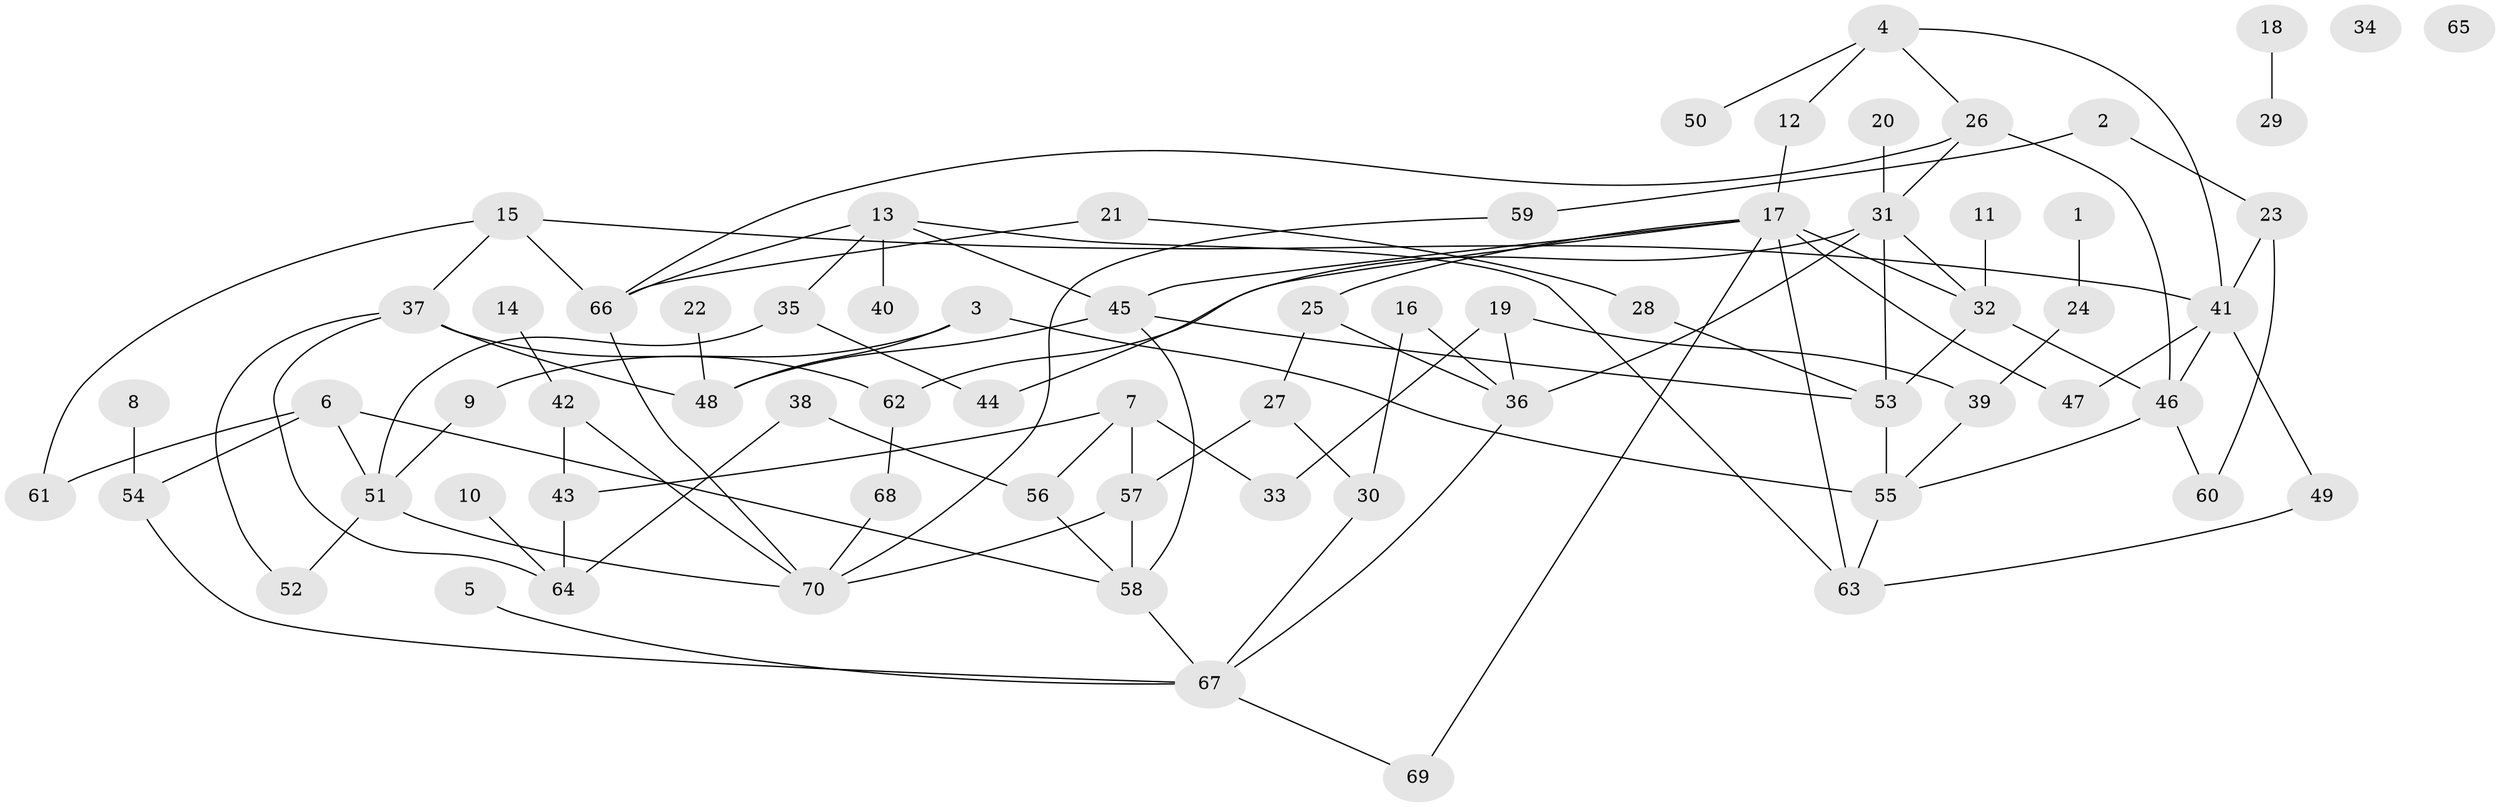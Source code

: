// Generated by graph-tools (version 1.1) at 2025/49/03/09/25 03:49:07]
// undirected, 70 vertices, 105 edges
graph export_dot {
graph [start="1"]
  node [color=gray90,style=filled];
  1;
  2;
  3;
  4;
  5;
  6;
  7;
  8;
  9;
  10;
  11;
  12;
  13;
  14;
  15;
  16;
  17;
  18;
  19;
  20;
  21;
  22;
  23;
  24;
  25;
  26;
  27;
  28;
  29;
  30;
  31;
  32;
  33;
  34;
  35;
  36;
  37;
  38;
  39;
  40;
  41;
  42;
  43;
  44;
  45;
  46;
  47;
  48;
  49;
  50;
  51;
  52;
  53;
  54;
  55;
  56;
  57;
  58;
  59;
  60;
  61;
  62;
  63;
  64;
  65;
  66;
  67;
  68;
  69;
  70;
  1 -- 24;
  2 -- 23;
  2 -- 59;
  3 -- 9;
  3 -- 48;
  3 -- 55;
  4 -- 12;
  4 -- 26;
  4 -- 41;
  4 -- 50;
  5 -- 67;
  6 -- 51;
  6 -- 54;
  6 -- 58;
  6 -- 61;
  7 -- 33;
  7 -- 43;
  7 -- 56;
  7 -- 57;
  8 -- 54;
  9 -- 51;
  10 -- 64;
  11 -- 32;
  12 -- 17;
  13 -- 35;
  13 -- 40;
  13 -- 45;
  13 -- 63;
  13 -- 66;
  14 -- 42;
  15 -- 37;
  15 -- 41;
  15 -- 61;
  15 -- 66;
  16 -- 30;
  16 -- 36;
  17 -- 25;
  17 -- 32;
  17 -- 44;
  17 -- 45;
  17 -- 47;
  17 -- 63;
  17 -- 69;
  18 -- 29;
  19 -- 33;
  19 -- 36;
  19 -- 39;
  20 -- 31;
  21 -- 28;
  21 -- 66;
  22 -- 48;
  23 -- 41;
  23 -- 60;
  24 -- 39;
  25 -- 27;
  25 -- 36;
  26 -- 31;
  26 -- 46;
  26 -- 66;
  27 -- 30;
  27 -- 57;
  28 -- 53;
  30 -- 67;
  31 -- 32;
  31 -- 36;
  31 -- 53;
  31 -- 62;
  32 -- 46;
  32 -- 53;
  35 -- 44;
  35 -- 51;
  36 -- 67;
  37 -- 48;
  37 -- 52;
  37 -- 62;
  37 -- 64;
  38 -- 56;
  38 -- 64;
  39 -- 55;
  41 -- 46;
  41 -- 47;
  41 -- 49;
  42 -- 43;
  42 -- 70;
  43 -- 64;
  45 -- 48;
  45 -- 53;
  45 -- 58;
  46 -- 55;
  46 -- 60;
  49 -- 63;
  51 -- 52;
  51 -- 70;
  53 -- 55;
  54 -- 67;
  55 -- 63;
  56 -- 58;
  57 -- 58;
  57 -- 70;
  58 -- 67;
  59 -- 70;
  62 -- 68;
  66 -- 70;
  67 -- 69;
  68 -- 70;
}
